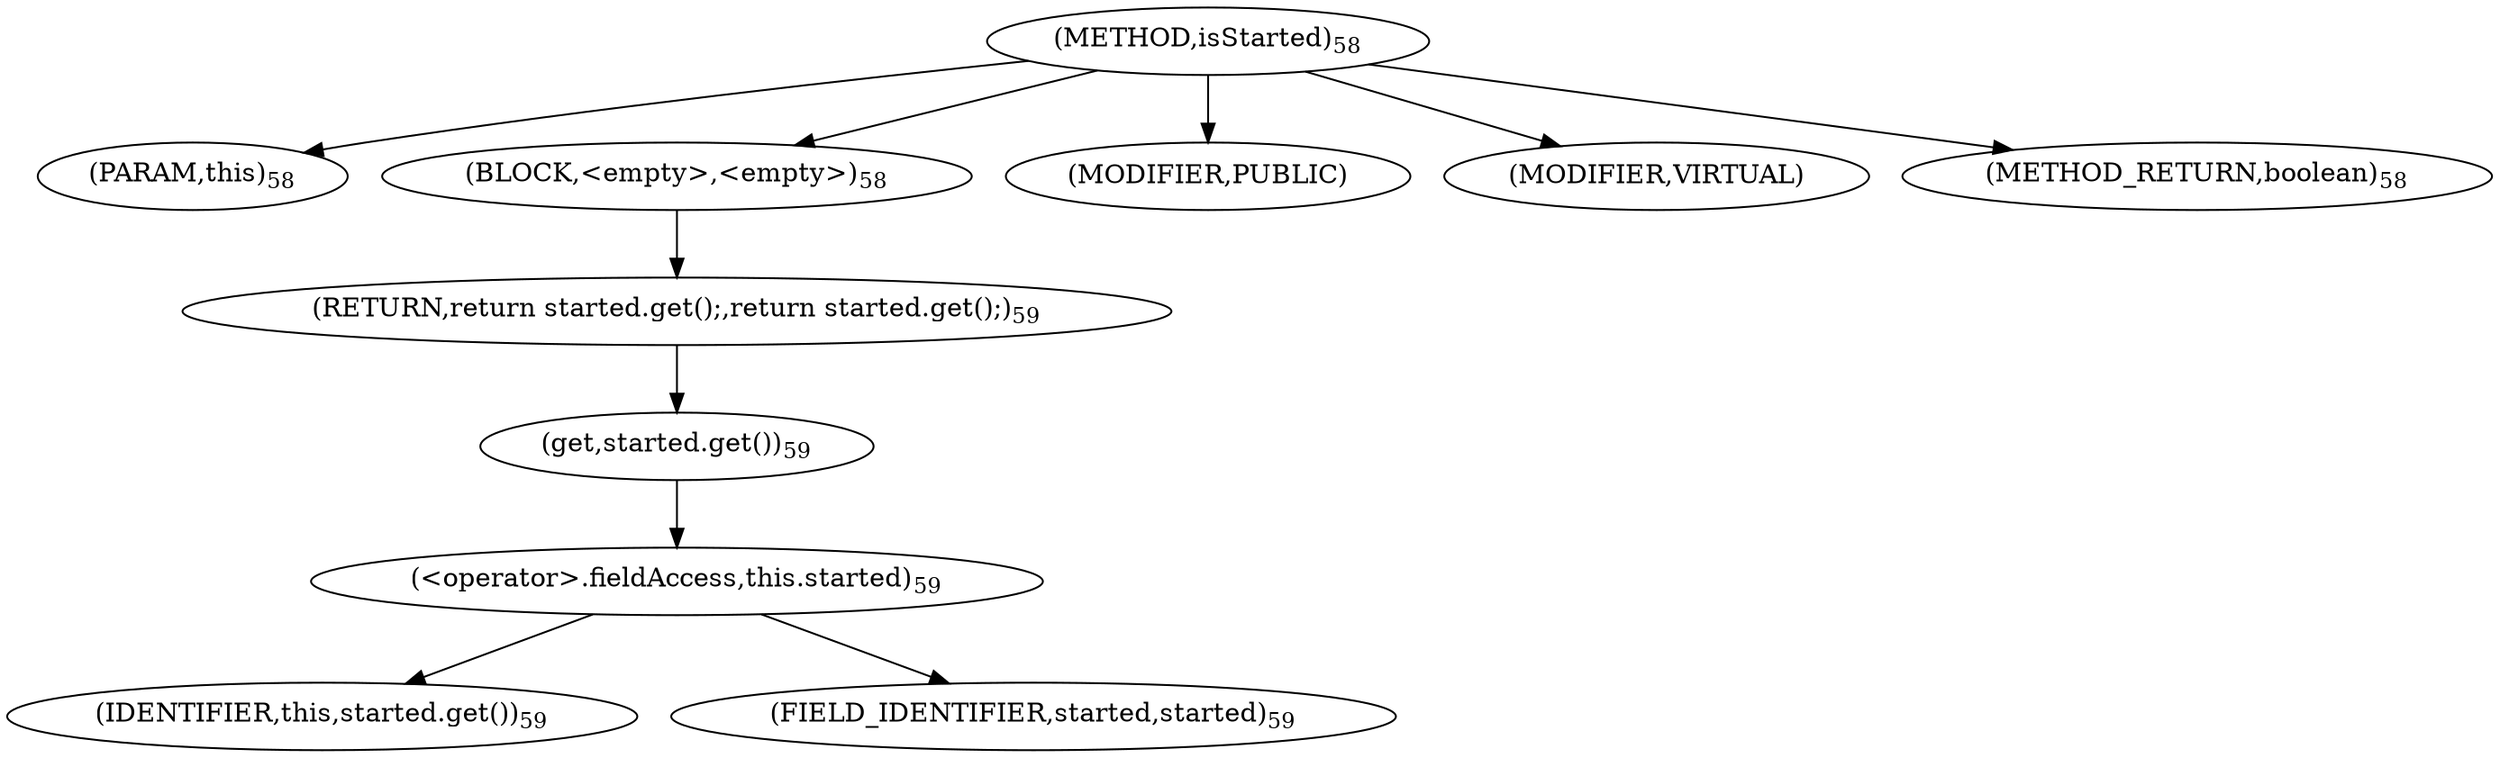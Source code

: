digraph "isStarted" {  
"85" [label = <(METHOD,isStarted)<SUB>58</SUB>> ]
"86" [label = <(PARAM,this)<SUB>58</SUB>> ]
"87" [label = <(BLOCK,&lt;empty&gt;,&lt;empty&gt;)<SUB>58</SUB>> ]
"88" [label = <(RETURN,return started.get();,return started.get();)<SUB>59</SUB>> ]
"89" [label = <(get,started.get())<SUB>59</SUB>> ]
"90" [label = <(&lt;operator&gt;.fieldAccess,this.started)<SUB>59</SUB>> ]
"91" [label = <(IDENTIFIER,this,started.get())<SUB>59</SUB>> ]
"92" [label = <(FIELD_IDENTIFIER,started,started)<SUB>59</SUB>> ]
"93" [label = <(MODIFIER,PUBLIC)> ]
"94" [label = <(MODIFIER,VIRTUAL)> ]
"95" [label = <(METHOD_RETURN,boolean)<SUB>58</SUB>> ]
  "85" -> "86" 
  "85" -> "87" 
  "85" -> "93" 
  "85" -> "94" 
  "85" -> "95" 
  "87" -> "88" 
  "88" -> "89" 
  "89" -> "90" 
  "90" -> "91" 
  "90" -> "92" 
}

